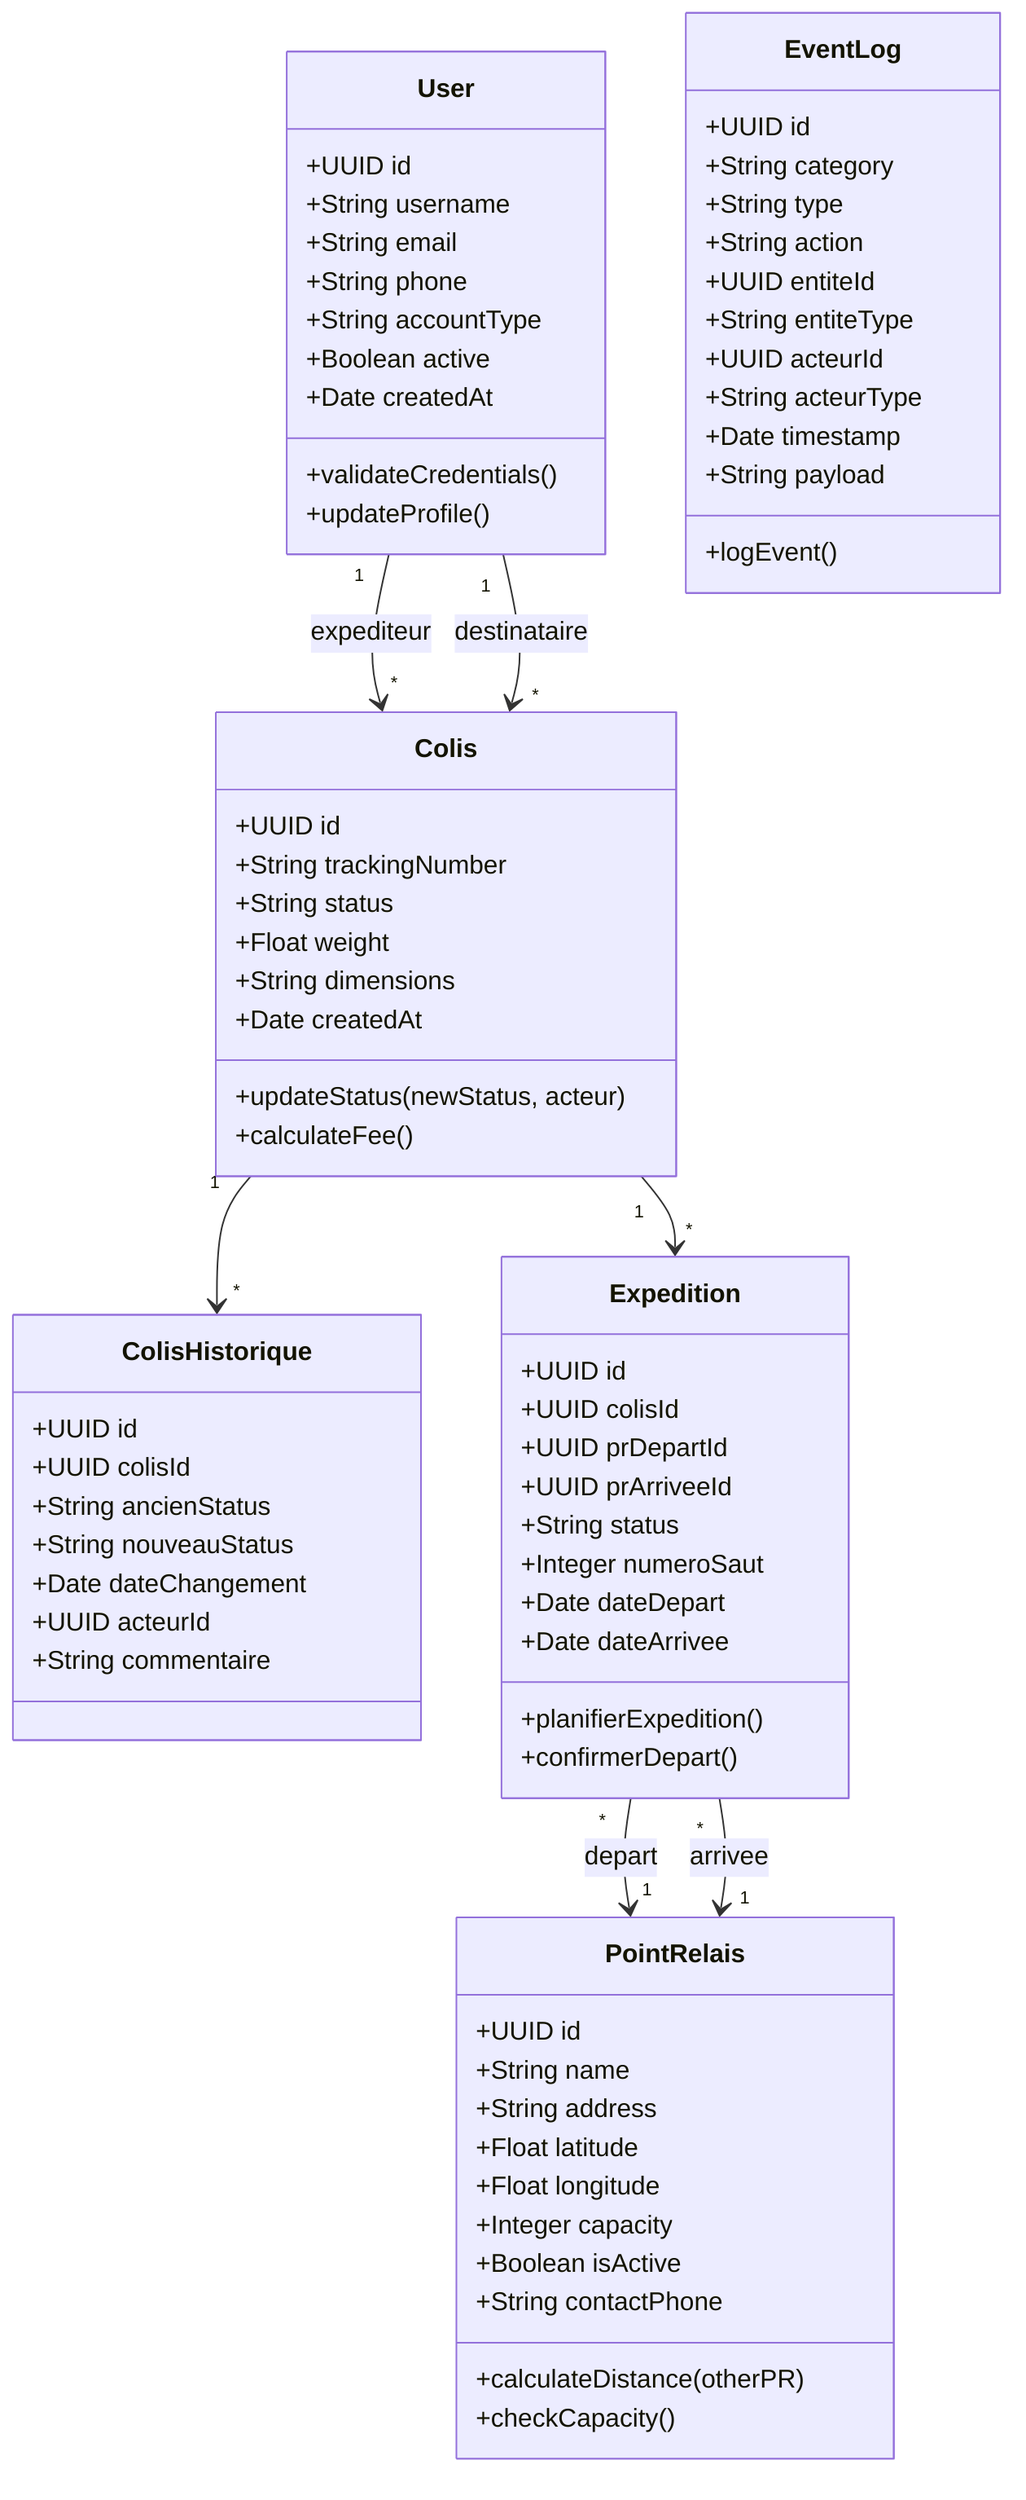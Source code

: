 classDiagram
    class Colis {
        +UUID id
        +String trackingNumber
        +String status
        +Float weight
        +String dimensions
        +Date createdAt
        +updateStatus(newStatus, acteur)
        +calculateFee()
    }
    
    class ColisHistorique {
        +UUID id
        +UUID colisId
        +String ancienStatus
        +String nouveauStatus
        +Date dateChangement
        +UUID acteurId
        +String commentaire
    }
    
    class Expedition {
        +UUID id
        +UUID colisId
        +UUID prDepartId
        +UUID prArriveeId
        +String status
        +Integer numeroSaut
        +Date dateDepart
        +Date dateArrivee
        +planifierExpedition()
        +confirmerDepart()
    }
    
    class PointRelais {
        +UUID id
        +String name
        +String address
        +Float latitude
        +Float longitude
        +Integer capacity
        +Boolean isActive
        +String contactPhone
        +calculateDistance(otherPR)
        +checkCapacity()
    }
    
    class User {
        +UUID id
        +String username
        +String email
        +String phone
        +String accountType
        +Boolean active
        +Date createdAt
        +validateCredentials()
        +updateProfile()
    }
    
    class EventLog {
        +UUID id
        +String category
        +String type
        +String action
        +UUID entiteId
        +String entiteType
        +UUID acteurId
        +String acteurType
        +Date timestamp
        +String payload
        +logEvent()
    }
    
    Colis "1" --> "*" ColisHistorique
    Colis "1" --> "*" Expedition
    Expedition "*" --> "1" PointRelais : depart
    Expedition "*" --> "1" PointRelais : arrivee
    User "1" --> "*" Colis : expediteur
    User "1" --> "*" Colis : destinataire